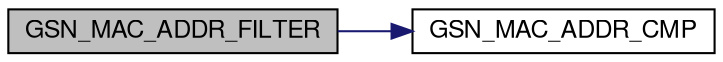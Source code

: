 digraph G
{
  edge [fontname="FreeSans",fontsize="12",labelfontname="FreeSans",labelfontsize="12"];
  node [fontname="FreeSans",fontsize="12",shape=record];
  rankdir=LR;
  Node1 [label="GSN_MAC_ADDR_FILTER",height=0.2,width=0.4,color="black", fillcolor="grey75", style="filled" fontcolor="black"];
  Node1 -> Node2 [color="midnightblue",fontsize="12",style="solid",fontname="FreeSans"];
  Node2 [label="GSN_MAC_ADDR_CMP",height=0.2,width=0.4,color="black", fillcolor="white", style="filled",URL="$a00664.html#ga40777d8fbdd030789a57dff0bd8ff0f0",tooltip="utility for comparing two MAC addresses; returns TRUE if they are equal."];
}
